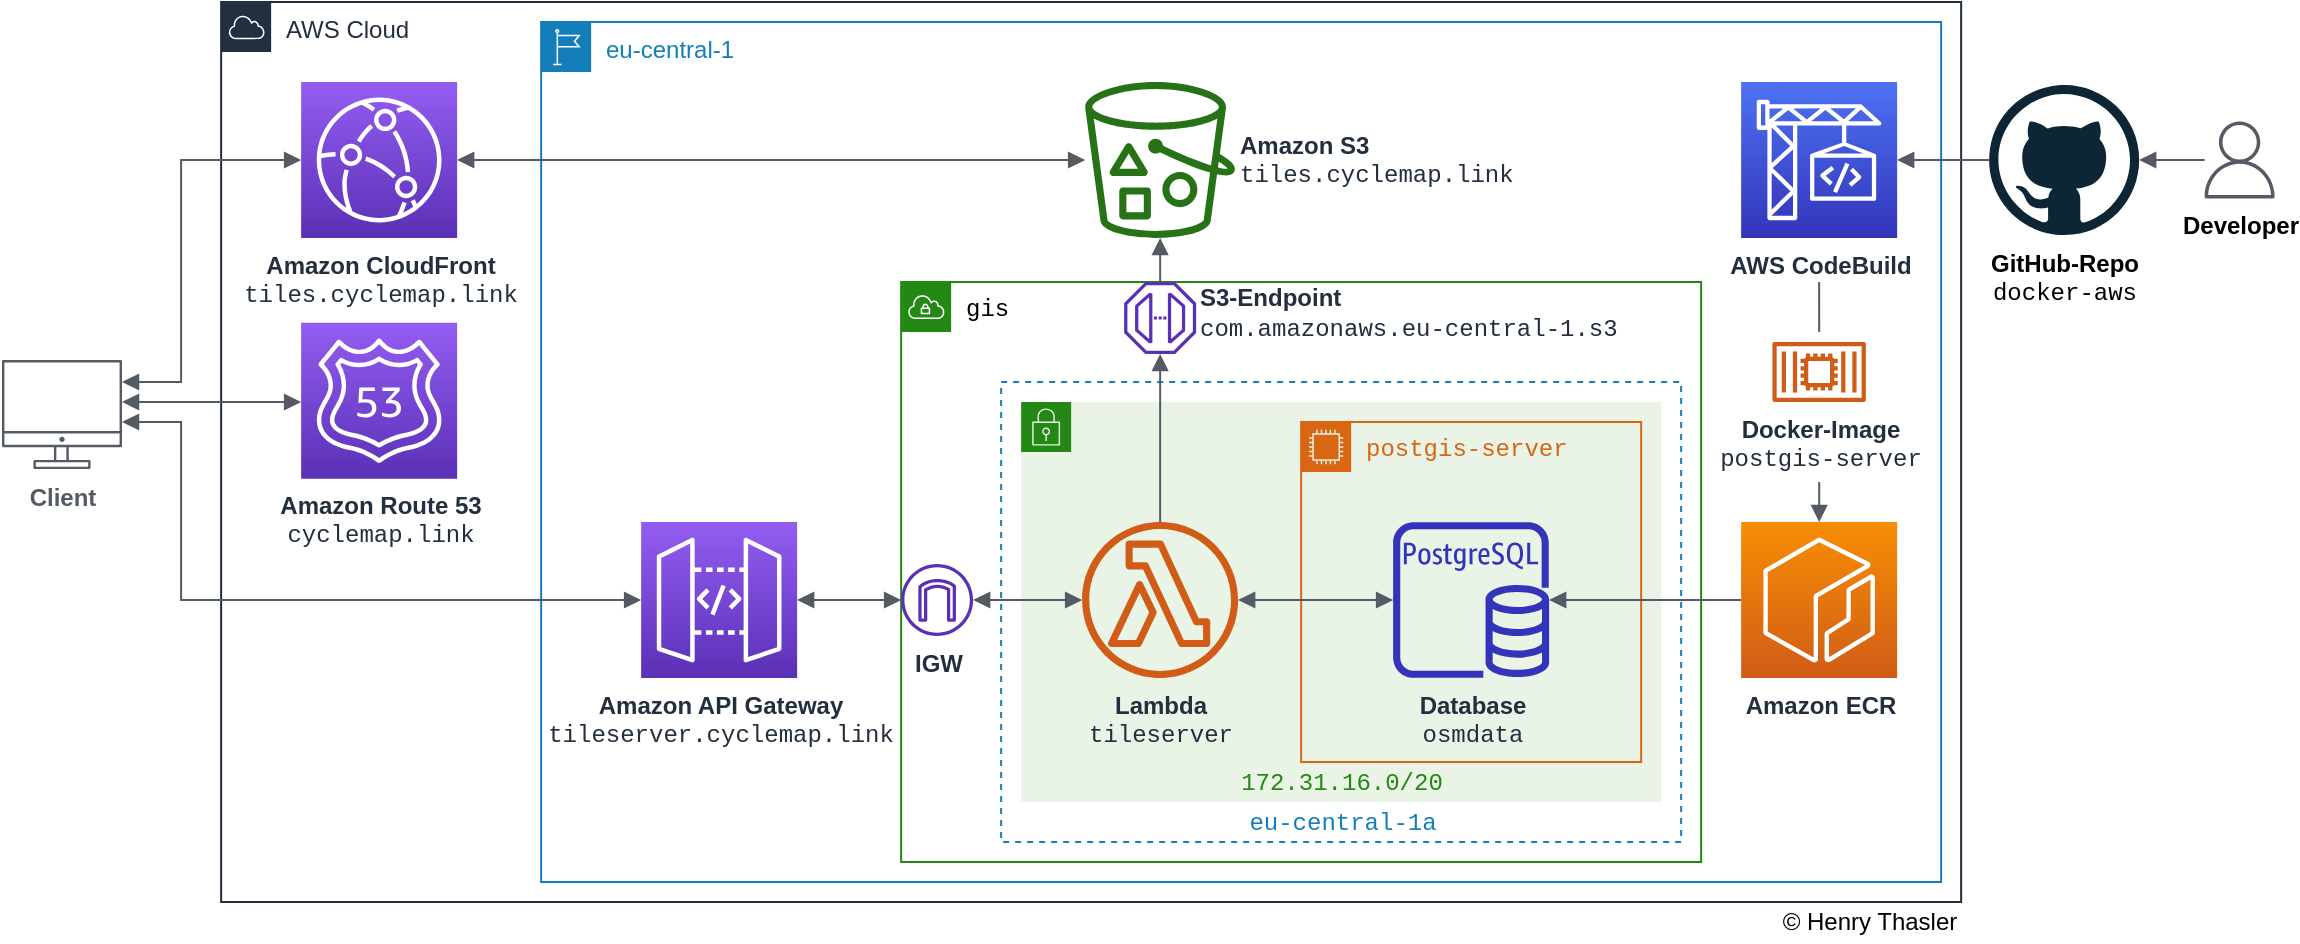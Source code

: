 <mxfile version="12.5.3" type="device"><diagram id="Ht1M8jgEwFfnCIfOTk4-" name="Page-1"><mxGraphModel dx="1143" dy="788" grid="1" gridSize="10" guides="1" tooltips="1" connect="1" arrows="1" fold="1" page="1" pageScale="1" pageWidth="1169" pageHeight="827" math="0" shadow="0"><root><mxCell id="0"/><mxCell id="1" parent="0"/><mxCell id="R89aEMjabt8_ohJxdj---15" value="AWS Cloud" style="points=[[0,0],[0.25,0],[0.5,0],[0.75,0],[1,0],[1,0.25],[1,0.5],[1,0.75],[1,1],[0.75,1],[0.5,1],[0.25,1],[0,1],[0,0.75],[0,0.5],[0,0.25]];outlineConnect=0;gradientColor=none;html=1;whiteSpace=wrap;fontSize=12;fontStyle=0;shape=mxgraph.aws4.group;grIcon=mxgraph.aws4.group_aws_cloud;strokeColor=#232F3E;fillColor=none;verticalAlign=top;align=left;spacingLeft=30;fontColor=#232F3E;dashed=0;" parent="1" vertex="1"><mxGeometry x="129.57" y="210" width="870" height="450" as="geometry"/></mxCell><mxCell id="R89aEMjabt8_ohJxdj---25" value="eu-central-1" style="points=[[0,0],[0.25,0],[0.5,0],[0.75,0],[1,0],[1,0.25],[1,0.5],[1,0.75],[1,1],[0.75,1],[0.5,1],[0.25,1],[0,1],[0,0.75],[0,0.5],[0,0.25]];outlineConnect=0;gradientColor=none;html=1;whiteSpace=wrap;fontSize=12;fontStyle=0;shape=mxgraph.aws4.group;grIcon=mxgraph.aws4.group_region;strokeColor=#147EBA;fillColor=none;verticalAlign=top;align=left;spacingLeft=30;fontColor=#147EBA;dashed=0;labelBackgroundColor=#ffffff;" parent="1" vertex="1"><mxGeometry x="289.57" y="220" width="700" height="430" as="geometry"/></mxCell><mxCell id="R89aEMjabt8_ohJxdj---16" value="gis" style="points=[[0,0],[0.25,0],[0.5,0],[0.75,0],[1,0],[1,0.25],[1,0.5],[1,0.75],[1,1],[0.75,1],[0.5,1],[0.25,1],[0,1],[0,0.75],[0,0.5],[0,0.25]];outlineConnect=0;gradientColor=none;html=1;whiteSpace=wrap;fontSize=12;fontStyle=0;shape=mxgraph.aws4.group;grIcon=mxgraph.aws4.group_vpc;strokeColor=#248814;fillColor=none;verticalAlign=top;align=left;spacingLeft=30;fontColor=#000000;dashed=0;fontFamily=Courier New;" parent="1" vertex="1"><mxGeometry x="469.57" y="350" width="400" height="290" as="geometry"/></mxCell><mxCell id="R89aEMjabt8_ohJxdj---35" value="eu-central-1a" style="fillColor=none;strokeColor=#147EBA;dashed=1;verticalAlign=bottom;fontStyle=0;fontColor=#147EBA;labelBackgroundColor=#ffffff;html=1;fontFamily=Courier New;" parent="1" vertex="1"><mxGeometry x="519.57" y="400" width="340" height="230" as="geometry"/></mxCell><mxCell id="R89aEMjabt8_ohJxdj---38" value="&lt;span id=&quot;CidrBlock&quot; class=&quot;&quot;&gt;&lt;font face=&quot;Courier New&quot;&gt;172.31.16.0/20&lt;/font&gt;&lt;/span&gt;" style="points=[[0,0],[0.25,0],[0.5,0],[0.75,0],[1,0],[1,0.25],[1,0.5],[1,0.75],[1,1],[0.75,1],[0.5,1],[0.25,1],[0,1],[0,0.75],[0,0.5],[0,0.25]];outlineConnect=0;gradientColor=none;html=1;whiteSpace=wrap;fontSize=12;fontStyle=0;shape=mxgraph.aws4.group;grIcon=mxgraph.aws4.group_security_group;grStroke=0;strokeColor=#248814;fillColor=#E9F3E6;verticalAlign=bottom;align=center;spacingLeft=0;fontColor=#248814;dashed=0;labelBackgroundColor=none;labelPosition=center;verticalLabelPosition=middle;" parent="1" vertex="1"><mxGeometry x="529.57" y="410" width="320" height="200" as="geometry"/></mxCell><mxCell id="R89aEMjabt8_ohJxdj---30" value="postgis-server" style="points=[[0,0],[0.25,0],[0.5,0],[0.75,0],[1,0],[1,0.25],[1,0.5],[1,0.75],[1,1],[0.75,1],[0.5,1],[0.25,1],[0,1],[0,0.75],[0,0.5],[0,0.25]];outlineConnect=0;gradientColor=none;html=1;whiteSpace=wrap;fontSize=12;fontStyle=0;shape=mxgraph.aws4.group;grIcon=mxgraph.aws4.group_ec2_instance_contents;strokeColor=#D86613;fillColor=none;verticalAlign=top;align=left;spacingLeft=30;fontColor=#D86613;dashed=0;labelBackgroundColor=none;fontFamily=Courier New;" parent="1" vertex="1"><mxGeometry x="669.57" y="420" width="170" height="170" as="geometry"/></mxCell><mxCell id="UEzPUAAOIrF-is8g5C7q-109" value="Client" style="outlineConnect=0;gradientColor=none;fontColor=#545B64;strokeColor=#545B64;fillColor=#545B64;dashed=0;verticalLabelPosition=bottom;verticalAlign=top;align=center;html=1;fontSize=12;fontStyle=1;aspect=fixed;shape=mxgraph.aws4.illustration_desktop;pointerEvents=1;labelBackgroundColor=#ffffff;" parent="1" vertex="1"><mxGeometry x="20.0" y="389.0" width="60" height="54.6" as="geometry"/></mxCell><mxCell id="UEzPUAAOIrF-is8g5C7q-114" value="&lt;b&gt;Amazon API Gateway&lt;/b&gt;&lt;br&gt;&lt;font face=&quot;Courier New&quot;&gt;tileserver.cyclemap.link&lt;/font&gt;" style="outlineConnect=0;fontColor=#232F3E;gradientColor=#945DF2;gradientDirection=north;fillColor=#5A30B5;strokeColor=#ffffff;dashed=0;verticalLabelPosition=bottom;verticalAlign=top;align=center;fontSize=12;fontStyle=0;aspect=fixed;shape=mxgraph.aws4.resourceIcon;resIcon=mxgraph.aws4.api_gateway;labelBackgroundColor=#ffffff;labelBorderColor=none;html=1;" parent="1" vertex="1"><mxGeometry x="339.57" y="470" width="78" height="78" as="geometry"/></mxCell><mxCell id="UEzPUAAOIrF-is8g5C7q-115" value="&lt;b&gt;Lambda&lt;/b&gt;&lt;br&gt;&lt;font face=&quot;Courier New&quot;&gt;tileserver&lt;/font&gt;" style="outlineConnect=0;fontColor=#232F3E;gradientColor=none;fillColor=#D05C17;strokeColor=none;dashed=0;verticalLabelPosition=bottom;verticalAlign=top;align=center;html=1;fontSize=12;fontStyle=0;aspect=fixed;pointerEvents=1;shape=mxgraph.aws4.lambda_function;labelBackgroundColor=none;" parent="1" vertex="1"><mxGeometry x="560.07" y="470" width="78" height="78" as="geometry"/></mxCell><mxCell id="R89aEMjabt8_ohJxdj---1" value="&lt;b&gt;Database&lt;/b&gt;&lt;br&gt;&lt;div&gt;&lt;font face=&quot;Courier New&quot;&gt;osmdata&lt;/font&gt;&lt;/div&gt;" style="outlineConnect=0;fontColor=#232F3E;gradientColor=none;fillColor=#3334B9;strokeColor=none;dashed=0;verticalLabelPosition=bottom;verticalAlign=top;align=center;html=1;fontSize=12;fontStyle=0;aspect=fixed;pointerEvents=1;shape=mxgraph.aws4.rds_postgresql_instance;labelBackgroundColor=none;" parent="1" vertex="1"><mxGeometry x="715.57" y="470" width="78" height="78" as="geometry"/></mxCell><mxCell id="R89aEMjabt8_ohJxdj---2" value="&lt;div&gt;&lt;b&gt;Amazon CloudFront&lt;/b&gt;&lt;/div&gt;&lt;div&gt;&lt;font face=&quot;Courier New&quot;&gt;tiles.cyclemap.link&lt;/font&gt;&lt;br&gt;&lt;/div&gt;" style="outlineConnect=0;fontColor=#232F3E;gradientColor=#945DF2;gradientDirection=north;fillColor=#5A30B5;strokeColor=#ffffff;dashed=0;verticalLabelPosition=bottom;verticalAlign=top;align=center;html=1;fontSize=12;fontStyle=0;aspect=fixed;shape=mxgraph.aws4.resourceIcon;resIcon=mxgraph.aws4.cloudfront;labelBackgroundColor=#ffffff;" parent="1" vertex="1"><mxGeometry x="169.57" y="250" width="78" height="78" as="geometry"/></mxCell><mxCell id="R89aEMjabt8_ohJxdj---23" value="&lt;b&gt;Amazon Route 53&lt;/b&gt;&lt;br&gt;&lt;font face=&quot;Courier New&quot;&gt;cyclemap.link&lt;/font&gt;" style="outlineConnect=0;fontColor=#232F3E;gradientColor=#945DF2;gradientDirection=north;fillColor=#5A30B5;strokeColor=#ffffff;dashed=0;verticalLabelPosition=bottom;verticalAlign=top;align=center;html=1;fontSize=12;fontStyle=0;aspect=fixed;shape=mxgraph.aws4.resourceIcon;resIcon=mxgraph.aws4.route_53;labelBackgroundColor=#ffffff;" parent="1" vertex="1"><mxGeometry x="169.57" y="370.33" width="78" height="78" as="geometry"/></mxCell><mxCell id="R89aEMjabt8_ohJxdj---27" value="" style="edgeStyle=orthogonalEdgeStyle;html=1;endArrow=block;elbow=vertical;startArrow=block;startFill=1;endFill=1;strokeColor=#545B64;rounded=0;fontFamily=Helvetica;fontColor=#000000;labelPosition=center;verticalLabelPosition=top;align=center;verticalAlign=bottom;" parent="1" source="UEzPUAAOIrF-is8g5C7q-109" target="R89aEMjabt8_ohJxdj---23" edge="1"><mxGeometry x="0.49" width="100" relative="1" as="geometry"><mxPoint x="39.57" y="450" as="sourcePoint"/><mxPoint x="149.57" y="430" as="targetPoint"/><Array as="points"><mxPoint x="129.57" y="410"/><mxPoint x="129.57" y="410"/></Array><mxPoint as="offset"/></mxGeometry></mxCell><mxCell id="R89aEMjabt8_ohJxdj---28" value="" style="edgeStyle=orthogonalEdgeStyle;html=1;endArrow=block;elbow=vertical;startArrow=block;startFill=1;endFill=1;strokeColor=#545B64;rounded=0;fontFamily=Helvetica;fontColor=#000000;" parent="1" source="UEzPUAAOIrF-is8g5C7q-109" target="R89aEMjabt8_ohJxdj---2" edge="1"><mxGeometry width="100" relative="1" as="geometry"><mxPoint x="39.57" y="430" as="sourcePoint"/><mxPoint x="59.57" y="680" as="targetPoint"/><Array as="points"><mxPoint x="109.57" y="400"/><mxPoint x="109.57" y="289"/></Array></mxGeometry></mxCell><mxCell id="R89aEMjabt8_ohJxdj---29" value="" style="edgeStyle=orthogonalEdgeStyle;html=1;endArrow=block;elbow=vertical;startArrow=block;startFill=1;endFill=1;strokeColor=#545B64;rounded=0;fontFamily=Helvetica;fontColor=#000000;" parent="1" source="UEzPUAAOIrF-is8g5C7q-109" target="UEzPUAAOIrF-is8g5C7q-114" edge="1"><mxGeometry width="100" relative="1" as="geometry"><mxPoint x="9.57" y="680" as="sourcePoint"/><mxPoint x="109.57" y="680" as="targetPoint"/><Array as="points"><mxPoint x="109.57" y="420"/><mxPoint x="109.57" y="509"/></Array></mxGeometry></mxCell><mxCell id="R89aEMjabt8_ohJxdj---31" value="" style="edgeStyle=orthogonalEdgeStyle;html=1;endArrow=block;elbow=vertical;startArrow=block;startFill=1;endFill=1;strokeColor=#545B64;rounded=0;fontFamily=Helvetica;fontColor=#000000;" parent="1" source="R89aEMjabt8_ohJxdj---2" target="R89aEMjabt8_ohJxdj---33" edge="1"><mxGeometry width="100" relative="1" as="geometry"><mxPoint x="9.57" y="680" as="sourcePoint"/><mxPoint x="559.57" y="229" as="targetPoint"/></mxGeometry></mxCell><mxCell id="R89aEMjabt8_ohJxdj---32" value="" style="edgeStyle=orthogonalEdgeStyle;html=1;endArrow=block;elbow=vertical;startArrow=none;endFill=1;strokeColor=#545B64;rounded=0;fontFamily=Helvetica;fontColor=#000000;" parent="1" source="UEzPUAAOIrF-is8g5C7q-115" target="R89aEMjabt8_ohJxdj---19" edge="1"><mxGeometry width="100" relative="1" as="geometry"><mxPoint x="598.57" y="474.5" as="sourcePoint"/><mxPoint x="597.57" y="404" as="targetPoint"/></mxGeometry></mxCell><mxCell id="R89aEMjabt8_ohJxdj---19" value="S3-Endpoint&lt;font face=&quot;Courier New&quot;&gt;&lt;span style=&quot;font-weight: normal&quot;&gt;&lt;span id=&quot;serviceName&quot; class=&quot;&quot;&gt;&lt;br&gt;com.amazonaws.eu-central-1.s3&lt;/span&gt;&lt;span id=&quot;&quot; class=&quot;awsui-icon awsui-icon-small files-o GGDXUD2BAI &quot; style=&quot;cursor: pointer ; margin-left: 10px ; padding-top: 2px ; vertical-align: text-top ; height: 17px ; display: inline-block&quot;&gt;&lt;/span&gt;&lt;/span&gt;&lt;/font&gt;" style="outlineConnect=0;fontColor=#232F3E;gradientColor=none;fillColor=#5A30B5;strokeColor=none;dashed=0;verticalLabelPosition=middle;verticalAlign=middle;align=left;html=1;fontSize=12;fontStyle=1;aspect=fixed;pointerEvents=1;shape=mxgraph.aws4.endpoint;labelBackgroundColor=none;labelPosition=right;" parent="1" vertex="1"><mxGeometry x="581.07" y="350" width="36" height="36" as="geometry"/></mxCell><mxCell id="R89aEMjabt8_ohJxdj---34" value="" style="edgeStyle=orthogonalEdgeStyle;html=1;endArrow=block;elbow=vertical;startArrow=none;endFill=1;strokeColor=#545B64;rounded=0;fontFamily=Helvetica;fontColor=#000000;" parent="1" source="R89aEMjabt8_ohJxdj---19" target="R89aEMjabt8_ohJxdj---33" edge="1"><mxGeometry width="100" relative="1" as="geometry"><mxPoint x="607.57" y="442.54" as="sourcePoint"/><mxPoint x="597.57" y="310" as="targetPoint"/></mxGeometry></mxCell><mxCell id="R89aEMjabt8_ohJxdj---33" value="&lt;b&gt;Amazon S3&lt;/b&gt;&lt;br&gt;&lt;div&gt;&lt;font face=&quot;Courier New&quot;&gt;tiles.cyclemap.link&lt;/font&gt;&lt;br&gt;&lt;/div&gt;" style="outlineConnect=0;fontColor=#232F3E;gradientColor=none;fillColor=#277116;strokeColor=none;dashed=0;verticalLabelPosition=middle;verticalAlign=middle;align=left;html=1;fontSize=12;fontStyle=0;aspect=fixed;pointerEvents=1;shape=mxgraph.aws4.bucket_with_objects;labelBackgroundColor=#ffffff;labelPosition=right;" parent="1" vertex="1"><mxGeometry x="561.57" y="250" width="75" height="78" as="geometry"/></mxCell><mxCell id="R89aEMjabt8_ohJxdj---36" value="" style="edgeStyle=orthogonalEdgeStyle;html=1;endArrow=block;elbow=vertical;startArrow=block;startFill=1;endFill=1;strokeColor=#545B64;rounded=0;fontFamily=Helvetica;fontColor=#000000;" parent="1" source="R89aEMjabt8_ohJxdj---39" target="UEzPUAAOIrF-is8g5C7q-115" edge="1"><mxGeometry width="100" relative="1" as="geometry"><mxPoint x="-50.43" y="717.46" as="sourcePoint"/><mxPoint x="109.57" y="717.46" as="targetPoint"/></mxGeometry></mxCell><mxCell id="R89aEMjabt8_ohJxdj---37" value="" style="edgeStyle=orthogonalEdgeStyle;html=1;endArrow=block;elbow=vertical;startArrow=block;startFill=1;endFill=1;strokeColor=#545B64;rounded=0;fontFamily=Helvetica;fontColor=#000000;" parent="1" source="UEzPUAAOIrF-is8g5C7q-115" target="R89aEMjabt8_ohJxdj---1" edge="1"><mxGeometry width="100" relative="1" as="geometry"><mxPoint x="466.57" y="519.0" as="sourcePoint"/><mxPoint x="568.57" y="519.0" as="targetPoint"/></mxGeometry></mxCell><mxCell id="R89aEMjabt8_ohJxdj---39" value="&lt;b&gt;IGW&lt;/b&gt;" style="outlineConnect=0;fontColor=#232F3E;gradientColor=none;fillColor=#5A30B5;strokeColor=none;dashed=0;verticalLabelPosition=bottom;verticalAlign=top;align=center;html=1;fontSize=12;fontStyle=0;aspect=fixed;pointerEvents=1;shape=mxgraph.aws4.internet_gateway;labelBackgroundColor=#ffffff;" parent="1" vertex="1"><mxGeometry x="469.57" y="491" width="36" height="36" as="geometry"/></mxCell><mxCell id="R89aEMjabt8_ohJxdj---40" value="" style="edgeStyle=orthogonalEdgeStyle;html=1;endArrow=block;elbow=vertical;startArrow=block;startFill=1;endFill=1;strokeColor=#545B64;rounded=0;fontFamily=Helvetica;fontColor=#000000;" parent="1" source="UEzPUAAOIrF-is8g5C7q-114" target="R89aEMjabt8_ohJxdj---39" edge="1"><mxGeometry width="100" relative="1" as="geometry"><mxPoint x="512.32" y="519.005" as="sourcePoint"/><mxPoint x="568.57" y="519.005" as="targetPoint"/></mxGeometry></mxCell><mxCell id="Evc0iUUi03IMLXveZEAf-2" value="©&amp;nbsp;Henry Thasler" style="text;html=1;strokeColor=none;fillColor=none;align=center;verticalAlign=middle;whiteSpace=wrap;rounded=0;" parent="1" vertex="1"><mxGeometry x="893.57" y="660" width="120" height="20" as="geometry"/></mxCell><mxCell id="p8lJzhX6lLn6qSFkSOtX-1" value="&lt;b&gt;AWS CodeBuild&lt;/b&gt;" style="outlineConnect=0;fontColor=#232F3E;gradientColor=#4D72F3;gradientDirection=north;fillColor=#3334B9;strokeColor=#ffffff;dashed=0;verticalLabelPosition=bottom;verticalAlign=top;align=center;html=1;fontSize=12;fontStyle=0;aspect=fixed;shape=mxgraph.aws4.resourceIcon;resIcon=mxgraph.aws4.codebuild;labelPosition=center;" parent="1" vertex="1"><mxGeometry x="889.57" y="250" width="78" height="78" as="geometry"/></mxCell><mxCell id="p8lJzhX6lLn6qSFkSOtX-2" value="&lt;b&gt;Amazon ECR&lt;/b&gt;" style="outlineConnect=0;fontColor=#232F3E;gradientColor=#F78E04;gradientDirection=north;fillColor=#D05C17;strokeColor=#ffffff;dashed=0;verticalLabelPosition=bottom;verticalAlign=top;align=center;html=1;fontSize=12;fontStyle=0;aspect=fixed;shape=mxgraph.aws4.resourceIcon;resIcon=mxgraph.aws4.ecr;" parent="1" vertex="1"><mxGeometry x="889.57" y="470" width="78" height="78" as="geometry"/></mxCell><mxCell id="p8lJzhX6lLn6qSFkSOtX-6" value="&lt;b&gt;GitHub-Repo&lt;/b&gt;&lt;br&gt;&lt;font face=&quot;Courier New&quot;&gt;docker-aws&lt;/font&gt;" style="dashed=0;outlineConnect=0;html=1;align=center;labelPosition=center;verticalLabelPosition=bottom;verticalAlign=top;shape=mxgraph.weblogos.github;fillColor=#ffffff;strokeColor=#000000;" parent="1" vertex="1"><mxGeometry x="1013.57" y="251.5" width="75" height="75" as="geometry"/></mxCell><mxCell id="p8lJzhX6lLn6qSFkSOtX-7" value="Developer" style="outlineConnect=0;fontColor=#000000;gradientColor=none;fillColor=#545B64;strokeColor=#545B64;dashed=0;verticalLabelPosition=bottom;verticalAlign=top;align=center;html=1;fontSize=12;fontStyle=1;aspect=fixed;pointerEvents=1;shape=mxgraph.aws4.user;" parent="1" vertex="1"><mxGeometry x="1119.57" y="269.75" width="38.5" height="38.5" as="geometry"/></mxCell><mxCell id="p8lJzhX6lLn6qSFkSOtX-8" value="" style="edgeStyle=orthogonalEdgeStyle;html=1;endArrow=none;elbow=vertical;startArrow=block;startFill=1;strokeColor=#545B64;rounded=0;" parent="1" source="p8lJzhX6lLn6qSFkSOtX-6" target="p8lJzhX6lLn6qSFkSOtX-7" edge="1"><mxGeometry width="100" relative="1" as="geometry"><mxPoint x="129.57" y="484" as="sourcePoint"/><mxPoint x="229.57" y="484" as="targetPoint"/></mxGeometry></mxCell><mxCell id="p8lJzhX6lLn6qSFkSOtX-9" value="" style="edgeStyle=orthogonalEdgeStyle;html=1;endArrow=none;elbow=vertical;startArrow=block;startFill=1;strokeColor=#545B64;rounded=0;" parent="1" source="p8lJzhX6lLn6qSFkSOtX-1" target="p8lJzhX6lLn6qSFkSOtX-6" edge="1"><mxGeometry width="100" relative="1" as="geometry"><mxPoint x="1164.57" y="299.238" as="sourcePoint"/><mxPoint x="1239.57" y="298.762" as="targetPoint"/></mxGeometry></mxCell><mxCell id="p8lJzhX6lLn6qSFkSOtX-11" value="" style="edgeStyle=orthogonalEdgeStyle;html=1;endArrow=none;elbow=vertical;startArrow=block;startFill=1;strokeColor=#545B64;rounded=0;" parent="1" source="R89aEMjabt8_ohJxdj---1" target="p8lJzhX6lLn6qSFkSOtX-2" edge="1"><mxGeometry width="100" relative="1" as="geometry"><mxPoint x="1087.57" y="515" as="sourcePoint"/><mxPoint x="1119.57" y="515" as="targetPoint"/></mxGeometry></mxCell><mxCell id="p8lJzhX6lLn6qSFkSOtX-12" value="" style="edgeStyle=orthogonalEdgeStyle;html=1;endArrow=none;elbow=vertical;startArrow=block;startFill=1;strokeColor=#545B64;rounded=0;" parent="1" source="p8lJzhX6lLn6qSFkSOtX-2" edge="1"><mxGeometry width="100" relative="1" as="geometry"><mxPoint x="928.57" y="470" as="sourcePoint"/><mxPoint x="928.57" y="350" as="targetPoint"/></mxGeometry></mxCell><mxCell id="p8lJzhX6lLn6qSFkSOtX-13" value="" style="rounded=0;whiteSpace=wrap;html=1;strokeColor=none;fillColor=#FFFFFF;gradientColor=none;fontColor=#000000;" parent="1" vertex="1"><mxGeometry x="877.57" y="375" width="102" height="75" as="geometry"/></mxCell><mxCell id="p8lJzhX6lLn6qSFkSOtX-4" value="&lt;b&gt;Docker-Image&lt;/b&gt;&lt;br&gt;&lt;font face=&quot;Courier New&quot;&gt;postgis-server&lt;/font&gt;" style="outlineConnect=0;fontColor=#232F3E;gradientColor=none;fillColor=#D05C17;strokeColor=none;dashed=0;verticalLabelPosition=bottom;verticalAlign=top;align=center;html=1;fontSize=12;fontStyle=0;aspect=fixed;pointerEvents=1;shape=mxgraph.aws4.container_2;labelPosition=center;" parent="1" vertex="1"><mxGeometry x="905.17" y="380" width="46.8" height="30" as="geometry"/></mxCell></root></mxGraphModel></diagram></mxfile>